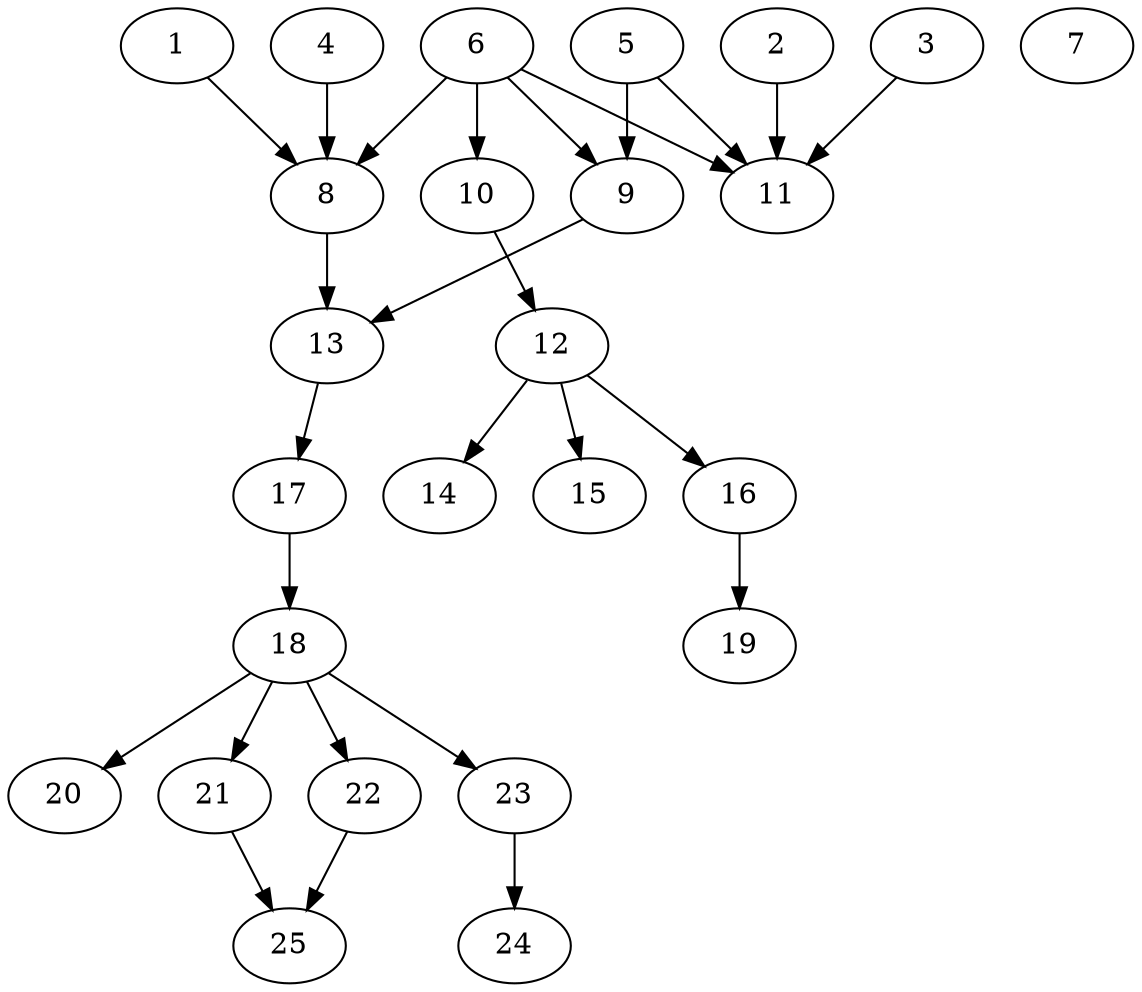 // DAG (tier=2-normal, mode=compute, n=25, ccr=0.356, fat=0.508, density=0.455, regular=0.507, jump=0.155, mindata=524288, maxdata=8388608)
// DAG automatically generated by daggen at Sun Aug 24 16:33:33 2025
// /home/ermia/Project/Environments/daggen/bin/daggen --dot --ccr 0.356 --fat 0.508 --regular 0.507 --density 0.455 --jump 0.155 --mindata 524288 --maxdata 8388608 -n 25 
digraph G {
  1 [size="427739365038450802688", alpha="0.17", expect_size="213869682519225401344"]
  1 -> 8 [size ="454160612851712"]
  2 [size="25879885973587560", alpha="0.15", expect_size="12939942986793780"]
  2 -> 11 [size ="14638464892928"]
  3 [size="77294248045773424", alpha="0.11", expect_size="38647124022886712"]
  3 -> 11 [size ="57187833479168"]
  4 [size="16278915907584000000", alpha="0.12", expect_size="8139457953792000000"]
  4 -> 8 [size ="51385466880000"]
  5 [size="3077578686764800", alpha="0.06", expect_size="1538789343382400"]
  5 -> 9 [size ="310096638771200"]
  5 -> 11 [size ="310096638771200"]
  6 [size="27938019763206340", alpha="0.01", expect_size="13969009881603170"]
  6 -> 8 [size ="11542129016832"]
  6 -> 9 [size ="11542129016832"]
  6 -> 10 [size ="11542129016832"]
  6 -> 11 [size ="11542129016832"]
  7 [size="553628573840146624", alpha="0.04", expect_size="276814286920073312"]
  8 [size="124068721790271296", alpha="0.04", expect_size="62034360895135648"]
  8 -> 13 [size ="76254334156800"]
  9 [size="249878659285980416", alpha="0.13", expect_size="124939329642990208"]
  9 -> 13 [size ="198298673610752"]
  10 [size="581905144735437160448", alpha="0.05", expect_size="290952572367718580224"]
  10 -> 12 [size ="557602593308672"]
  11 [size="33778841730189428", alpha="0.09", expect_size="16889420865094714"]
  12 [size="478640452050727469056", alpha="0.13", expect_size="239320226025363734528"]
  12 -> 14 [size ="489511523975168"]
  12 -> 15 [size ="489511523975168"]
  12 -> 16 [size ="489511523975168"]
  13 [size="900398884184915968", alpha="0.03", expect_size="450199442092457984"]
  13 -> 17 [size ="7459561275392"]
  14 [size="162205114652070912", alpha="0.04", expect_size="81102557326035456"]
  15 [size="31196687450747536", alpha="0.10", expect_size="15598343725373768"]
  16 [size="870864765532830976", alpha="0.08", expect_size="435432382766415488"]
  16 -> 19 [size ="401119956172800"]
  17 [size="1293375868718022656", alpha="0.01", expect_size="646687934359011328"]
  17 -> 18 [size ="9496709562368"]
  18 [size="6782471267248037", alpha="0.15", expect_size="3391235633624018"]
  18 -> 20 [size ="185777770201088"]
  18 -> 21 [size ="185777770201088"]
  18 -> 22 [size ="185777770201088"]
  18 -> 23 [size ="185777770201088"]
  19 [size="254558260708860704", alpha="0.14", expect_size="127279130354430352"]
  20 [size="5091288592416768000", alpha="0.04", expect_size="2545644296208384000"]
  21 [size="270862080538631456", alpha="0.19", expect_size="135431040269315728"]
  21 -> 25 [size ="237685578924032"]
  22 [size="49974563010131112", alpha="0.07", expect_size="24987281505065556"]
  22 -> 25 [size ="31149661356032"]
  23 [size="368293445632000000000", alpha="0.14", expect_size="184146722816000000000"]
  23 -> 24 [size ="411041792000000"]
  24 [size="112687134088649808", alpha="0.07", expect_size="56343567044324904"]
  25 [size="39470699118592000000", alpha="0.18", expect_size="19735349559296000000"]
}